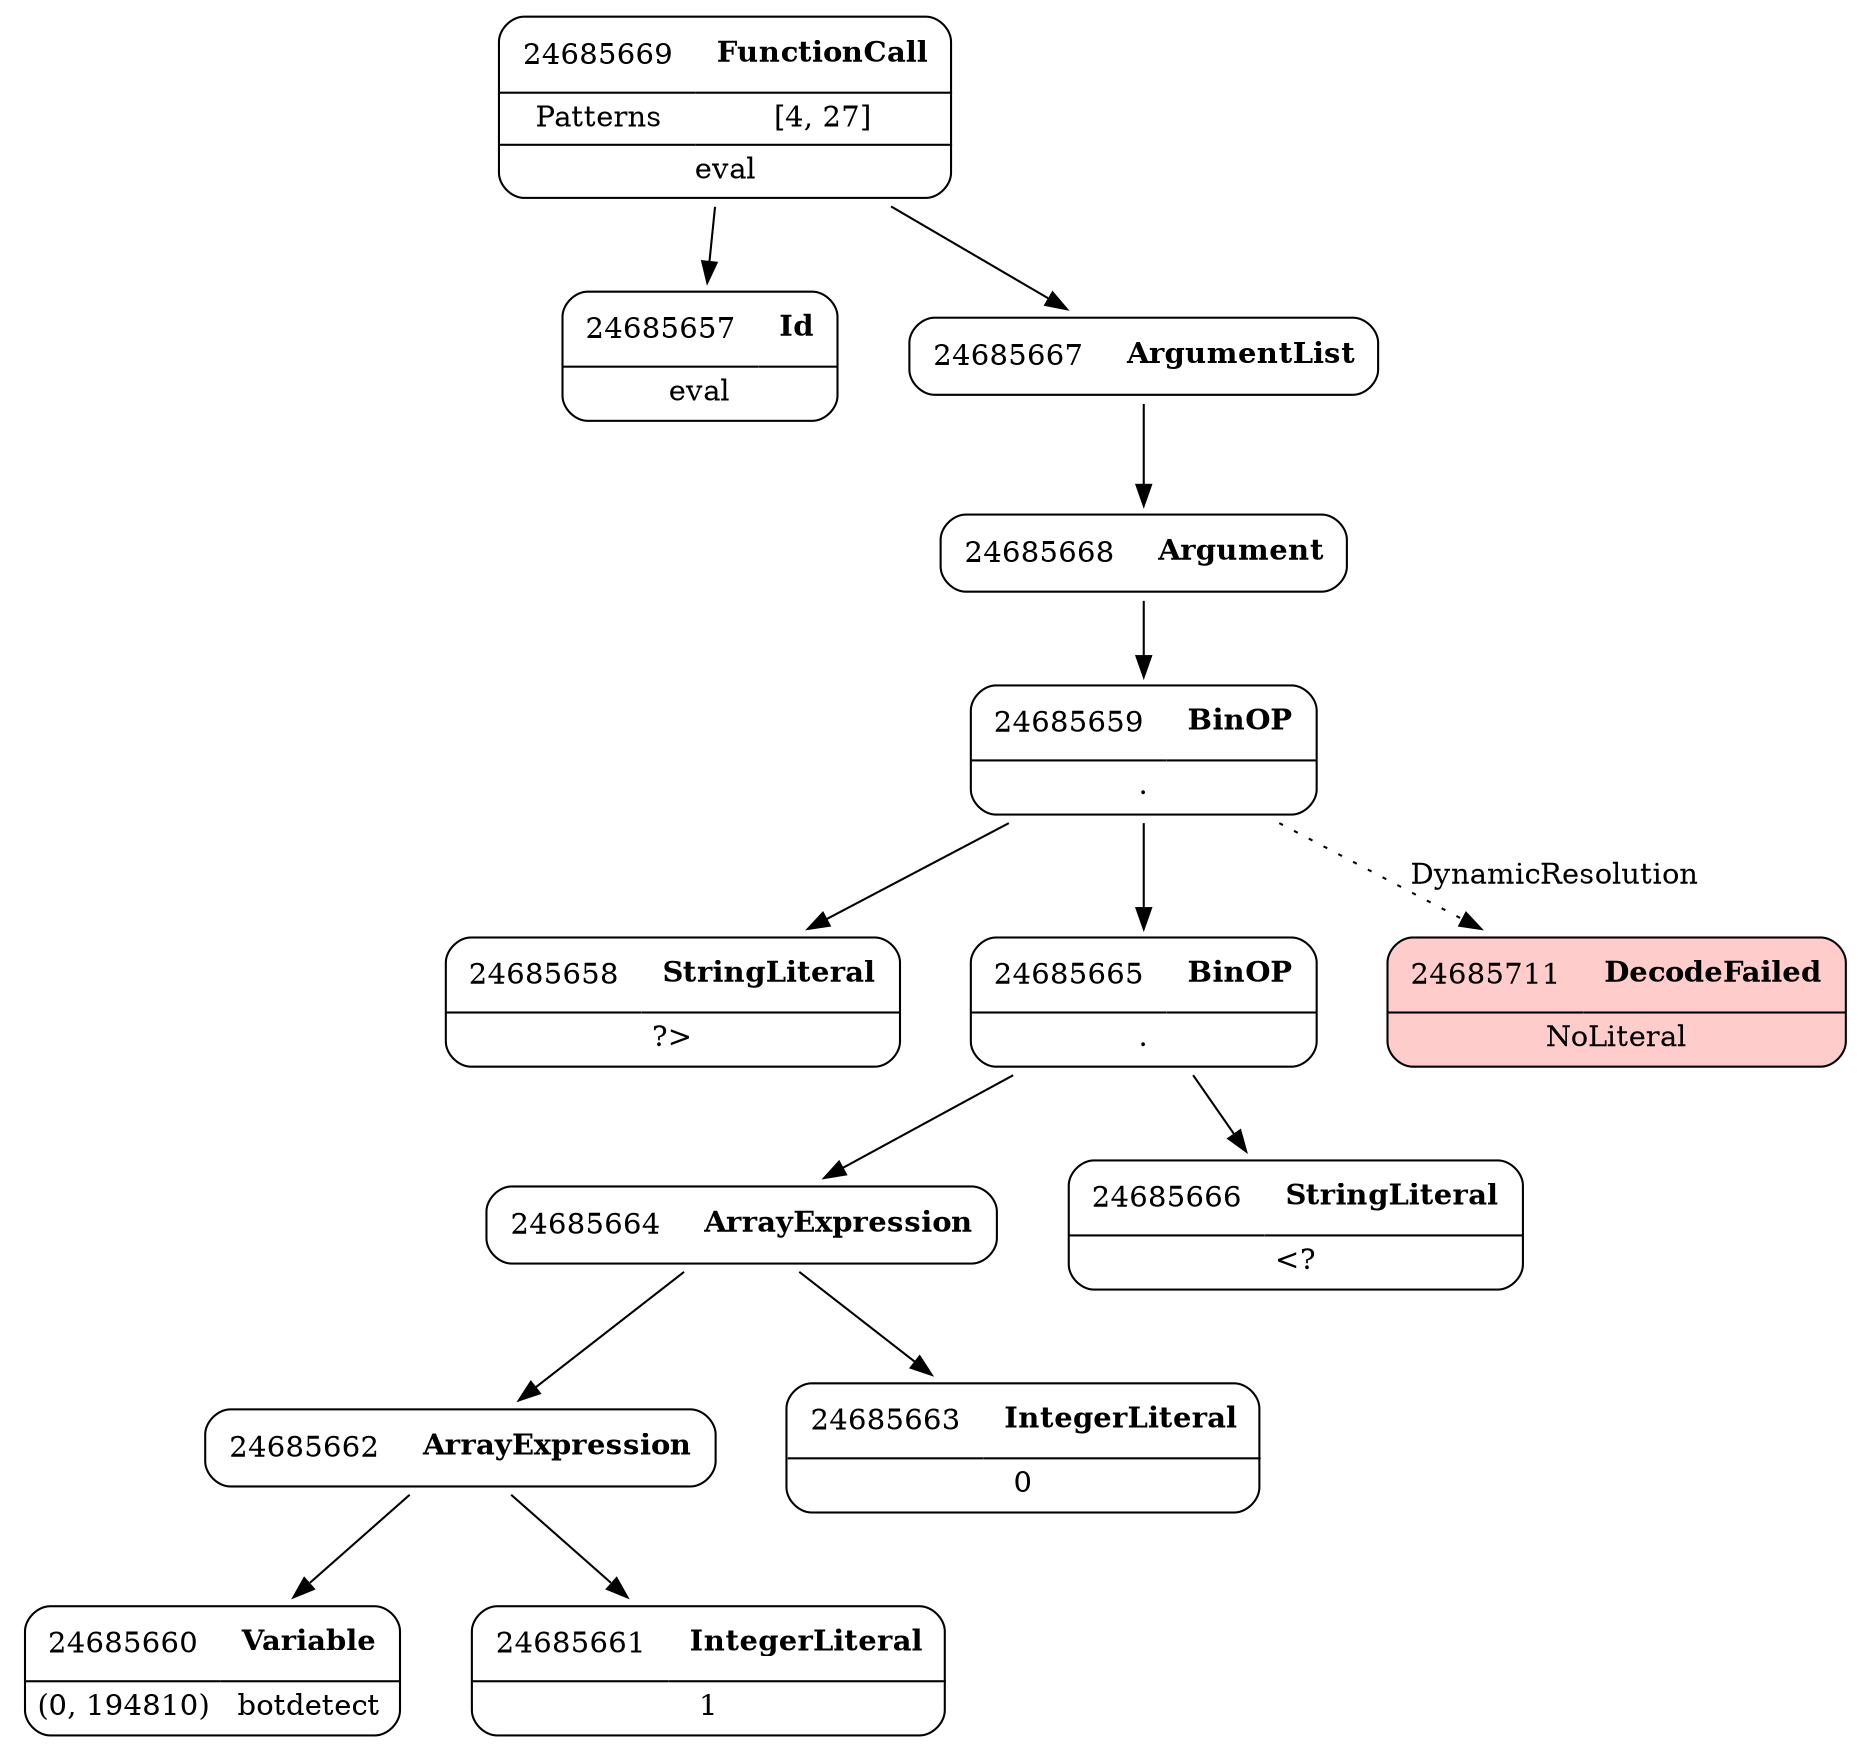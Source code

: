 digraph ast {
node [shape=none];
24685657 [label=<<TABLE border='1' cellspacing='0' cellpadding='10' style='rounded' ><TR><TD border='0'>24685657</TD><TD border='0'><B>Id</B></TD></TR><HR/><TR><TD border='0' cellpadding='5' colspan='2'>eval</TD></TR></TABLE>>];
24685658 [label=<<TABLE border='1' cellspacing='0' cellpadding='10' style='rounded' ><TR><TD border='0'>24685658</TD><TD border='0'><B>StringLiteral</B></TD></TR><HR/><TR><TD border='0' cellpadding='5' colspan='2'>?&gt;</TD></TR></TABLE>>];
24685659 [label=<<TABLE border='1' cellspacing='0' cellpadding='10' style='rounded' ><TR><TD border='0'>24685659</TD><TD border='0'><B>BinOP</B></TD></TR><HR/><TR><TD border='0' cellpadding='5' colspan='2'>.</TD></TR></TABLE>>];
24685659 -> 24685658 [weight=2];
24685659 -> 24685665 [weight=2];
24685659 -> 24685711 [style=dotted,label=DynamicResolution];
24685660 [label=<<TABLE border='1' cellspacing='0' cellpadding='10' style='rounded' ><TR><TD border='0'>24685660</TD><TD border='0'><B>Variable</B></TD></TR><HR/><TR><TD border='0' cellpadding='5'>(0, 194810)</TD><TD border='0' cellpadding='5'>botdetect</TD></TR></TABLE>>];
24685661 [label=<<TABLE border='1' cellspacing='0' cellpadding='10' style='rounded' ><TR><TD border='0'>24685661</TD><TD border='0'><B>IntegerLiteral</B></TD></TR><HR/><TR><TD border='0' cellpadding='5' colspan='2'>1</TD></TR></TABLE>>];
24685662 [label=<<TABLE border='1' cellspacing='0' cellpadding='10' style='rounded' ><TR><TD border='0'>24685662</TD><TD border='0'><B>ArrayExpression</B></TD></TR></TABLE>>];
24685662 -> 24685660 [weight=2];
24685662 -> 24685661 [weight=2];
24685663 [label=<<TABLE border='1' cellspacing='0' cellpadding='10' style='rounded' ><TR><TD border='0'>24685663</TD><TD border='0'><B>IntegerLiteral</B></TD></TR><HR/><TR><TD border='0' cellpadding='5' colspan='2'>0</TD></TR></TABLE>>];
24685711 [label=<<TABLE border='1' cellspacing='0' cellpadding='10' style='rounded' bgcolor='#FFCCCC' ><TR><TD border='0'>24685711</TD><TD border='0'><B>DecodeFailed</B></TD></TR><HR/><TR><TD border='0' cellpadding='5' colspan='2'>NoLiteral</TD></TR></TABLE>>];
24685664 [label=<<TABLE border='1' cellspacing='0' cellpadding='10' style='rounded' ><TR><TD border='0'>24685664</TD><TD border='0'><B>ArrayExpression</B></TD></TR></TABLE>>];
24685664 -> 24685662 [weight=2];
24685664 -> 24685663 [weight=2];
24685665 [label=<<TABLE border='1' cellspacing='0' cellpadding='10' style='rounded' ><TR><TD border='0'>24685665</TD><TD border='0'><B>BinOP</B></TD></TR><HR/><TR><TD border='0' cellpadding='5' colspan='2'>.</TD></TR></TABLE>>];
24685665 -> 24685664 [weight=2];
24685665 -> 24685666 [weight=2];
24685666 [label=<<TABLE border='1' cellspacing='0' cellpadding='10' style='rounded' ><TR><TD border='0'>24685666</TD><TD border='0'><B>StringLiteral</B></TD></TR><HR/><TR><TD border='0' cellpadding='5' colspan='2'>&lt;?</TD></TR></TABLE>>];
24685667 [label=<<TABLE border='1' cellspacing='0' cellpadding='10' style='rounded' ><TR><TD border='0'>24685667</TD><TD border='0'><B>ArgumentList</B></TD></TR></TABLE>>];
24685667 -> 24685668 [weight=2];
24685668 [label=<<TABLE border='1' cellspacing='0' cellpadding='10' style='rounded' ><TR><TD border='0'>24685668</TD><TD border='0'><B>Argument</B></TD></TR></TABLE>>];
24685668 -> 24685659 [weight=2];
24685669 [label=<<TABLE border='1' cellspacing='0' cellpadding='10' style='rounded' ><TR><TD border='0'>24685669</TD><TD border='0'><B>FunctionCall</B></TD></TR><HR/><TR><TD border='0' cellpadding='5'>Patterns</TD><TD border='0' cellpadding='5'>[4, 27]</TD></TR><HR/><TR><TD border='0' cellpadding='5' colspan='2'>eval</TD></TR></TABLE>>];
24685669 -> 24685657 [weight=2];
24685669 -> 24685667 [weight=2];
}
